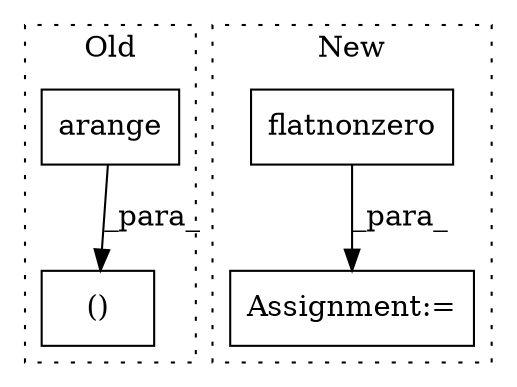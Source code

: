 digraph G {
subgraph cluster0 {
1 [label="()" a="106" s="12524" l="58" shape="box"];
4 [label="arange" a="32" s="12530,12543" l="7,1" shape="box"];
label = "Old";
style="dotted";
}
subgraph cluster1 {
2 [label="flatnonzero" a="32" s="12738,12758" l="12,1" shape="box"];
3 [label="Assignment:=" a="7" s="12731" l="1" shape="box"];
label = "New";
style="dotted";
}
2 -> 3 [label="_para_"];
4 -> 1 [label="_para_"];
}